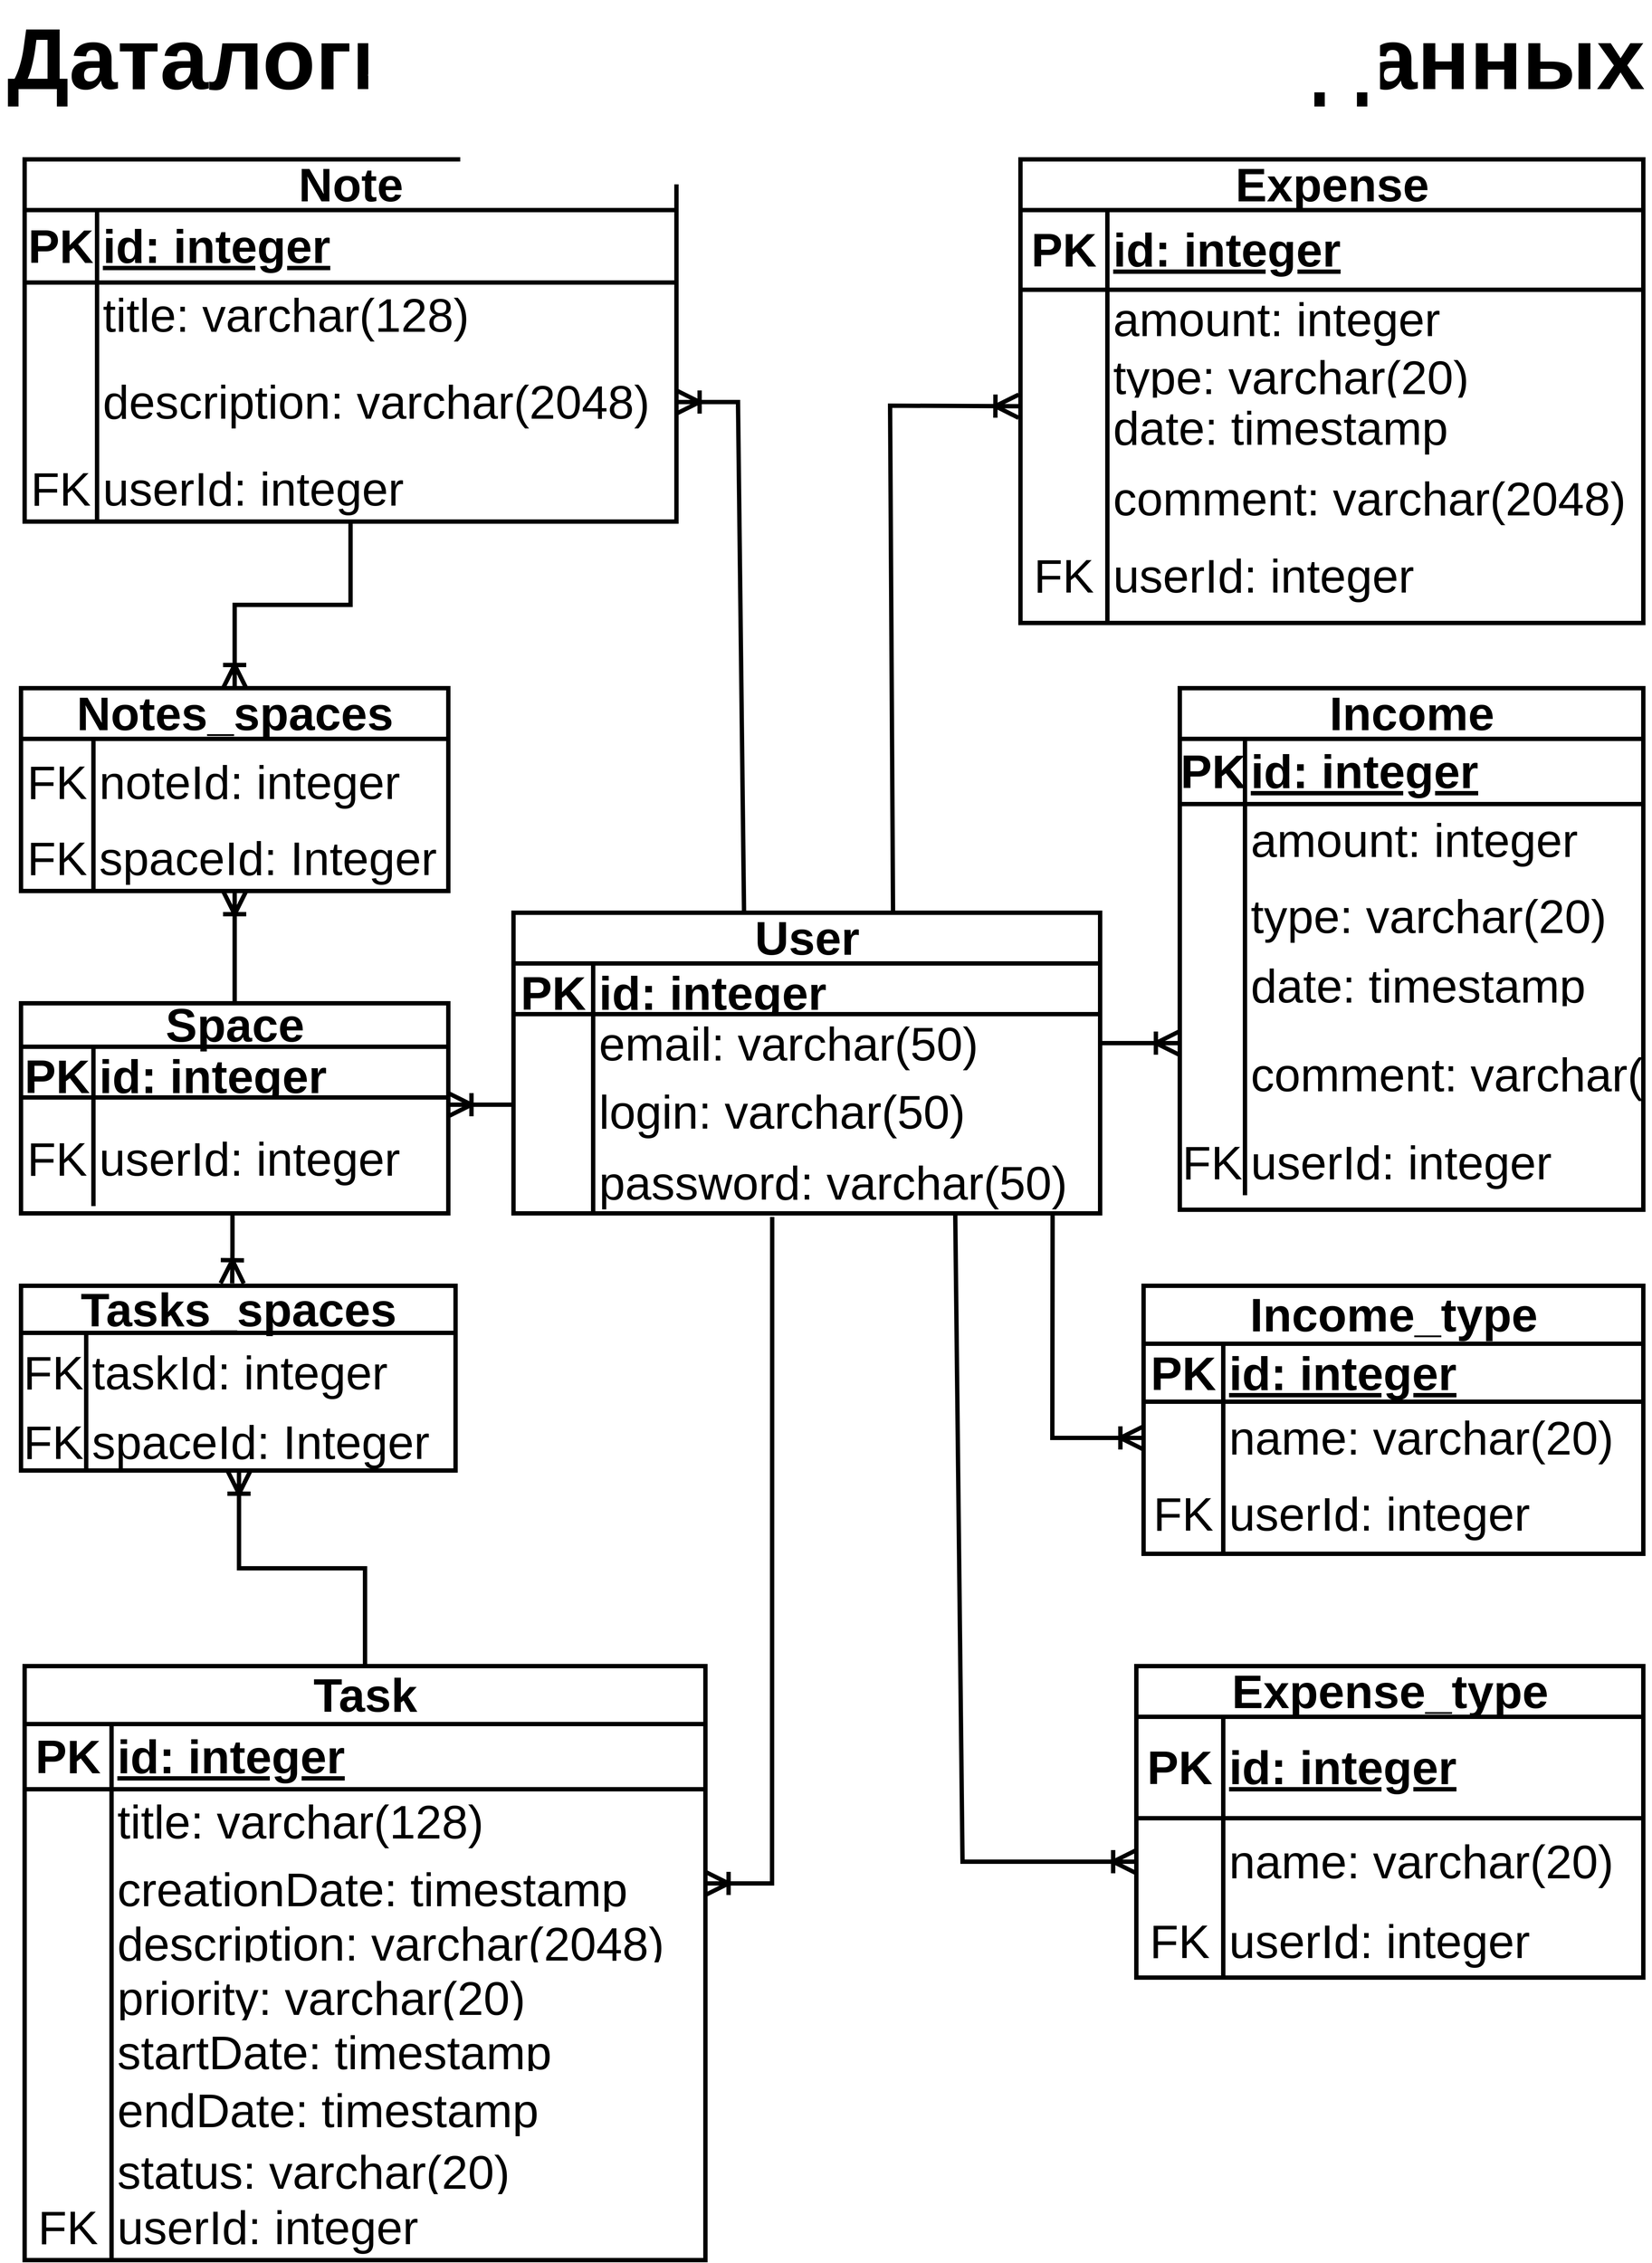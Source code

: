 <mxfile version="24.4.7" type="device">
  <diagram id="R2lEEEUBdFMjLlhIrx00" name="Page-1">
    <mxGraphModel dx="5986" dy="7520" grid="1" gridSize="10" guides="1" tooltips="1" connect="1" arrows="1" fold="1" page="1" pageScale="1" pageWidth="2339" pageHeight="3300" math="0" shadow="0" extFonts="Permanent Marker^https://fonts.googleapis.com/css?family=Permanent+Marker">
      <root>
        <mxCell id="0" />
        <mxCell id="1" parent="0" />
        <mxCell id="63JFA4yA_KtAWkLt_PXh-24" value="User" style="shape=table;startSize=70;container=1;collapsible=1;childLayout=tableLayout;fixedRows=1;rowLines=0;fontStyle=1;align=center;resizeLast=1;html=1;fontSize=65;strokeWidth=6;" parent="1" vertex="1">
          <mxGeometry x="-1600" y="-2000" width="810" height="415.0" as="geometry" />
        </mxCell>
        <mxCell id="63JFA4yA_KtAWkLt_PXh-25" value="" style="shape=tableRow;horizontal=0;startSize=0;swimlaneHead=0;swimlaneBody=0;fillColor=none;collapsible=0;dropTarget=0;points=[[0,0.5],[1,0.5]];portConstraint=eastwest;top=0;left=0;right=0;bottom=1;fontSize=65;strokeWidth=6;" parent="63JFA4yA_KtAWkLt_PXh-24" vertex="1">
          <mxGeometry y="70" width="810" height="70" as="geometry" />
        </mxCell>
        <mxCell id="63JFA4yA_KtAWkLt_PXh-26" value="PK" style="shape=partialRectangle;connectable=0;fillColor=none;top=0;left=0;bottom=0;right=0;fontStyle=1;overflow=hidden;whiteSpace=wrap;html=1;fontSize=65;strokeWidth=6;" parent="63JFA4yA_KtAWkLt_PXh-25" vertex="1">
          <mxGeometry width="110" height="70" as="geometry">
            <mxRectangle width="110" height="70" as="alternateBounds" />
          </mxGeometry>
        </mxCell>
        <mxCell id="63JFA4yA_KtAWkLt_PXh-27" value="id: integer" style="shape=partialRectangle;connectable=0;fillColor=none;top=0;left=0;bottom=0;right=0;align=left;spacingLeft=6;fontStyle=5;overflow=hidden;whiteSpace=wrap;html=1;fontSize=65;strokeWidth=6;" parent="63JFA4yA_KtAWkLt_PXh-25" vertex="1">
          <mxGeometry x="110" width="700" height="70" as="geometry">
            <mxRectangle width="700" height="70" as="alternateBounds" />
          </mxGeometry>
        </mxCell>
        <mxCell id="63JFA4yA_KtAWkLt_PXh-28" value="" style="shape=tableRow;horizontal=0;startSize=0;swimlaneHead=0;swimlaneBody=0;fillColor=none;collapsible=0;dropTarget=0;points=[[0,0.5],[1,0.5]];portConstraint=eastwest;top=0;left=0;right=0;bottom=0;fontSize=65;strokeWidth=6;" parent="63JFA4yA_KtAWkLt_PXh-24" vertex="1">
          <mxGeometry y="140" width="810" height="80" as="geometry" />
        </mxCell>
        <mxCell id="63JFA4yA_KtAWkLt_PXh-29" value="" style="shape=partialRectangle;connectable=0;fillColor=none;top=0;left=0;bottom=0;right=0;editable=1;overflow=hidden;whiteSpace=wrap;html=1;fontSize=65;strokeWidth=6;" parent="63JFA4yA_KtAWkLt_PXh-28" vertex="1">
          <mxGeometry width="110" height="80" as="geometry">
            <mxRectangle width="110" height="80" as="alternateBounds" />
          </mxGeometry>
        </mxCell>
        <mxCell id="63JFA4yA_KtAWkLt_PXh-30" value="email: varchar(50)" style="shape=partialRectangle;connectable=0;fillColor=none;top=0;left=0;bottom=0;right=0;align=left;spacingLeft=6;overflow=hidden;whiteSpace=wrap;html=1;fontSize=65;strokeWidth=6;" parent="63JFA4yA_KtAWkLt_PXh-28" vertex="1">
          <mxGeometry x="110" width="700" height="80" as="geometry">
            <mxRectangle width="700" height="80" as="alternateBounds" />
          </mxGeometry>
        </mxCell>
        <mxCell id="63JFA4yA_KtAWkLt_PXh-31" value="" style="shape=tableRow;horizontal=0;startSize=0;swimlaneHead=0;swimlaneBody=0;fillColor=none;collapsible=0;dropTarget=0;points=[[0,0.5],[1,0.5]];portConstraint=eastwest;top=0;left=0;right=0;bottom=0;fontSize=65;strokeWidth=6;" parent="63JFA4yA_KtAWkLt_PXh-24" vertex="1">
          <mxGeometry y="220" width="810" height="110" as="geometry" />
        </mxCell>
        <mxCell id="63JFA4yA_KtAWkLt_PXh-32" value="" style="shape=partialRectangle;connectable=0;fillColor=none;top=0;left=0;bottom=0;right=0;editable=1;overflow=hidden;whiteSpace=wrap;html=1;fontSize=65;strokeWidth=6;" parent="63JFA4yA_KtAWkLt_PXh-31" vertex="1">
          <mxGeometry width="110" height="110" as="geometry">
            <mxRectangle width="110" height="110" as="alternateBounds" />
          </mxGeometry>
        </mxCell>
        <mxCell id="63JFA4yA_KtAWkLt_PXh-33" value="login: varchar(50)" style="shape=partialRectangle;connectable=0;fillColor=none;top=0;left=0;bottom=0;right=0;align=left;spacingLeft=6;overflow=hidden;whiteSpace=wrap;html=1;fontSize=65;strokeWidth=6;" parent="63JFA4yA_KtAWkLt_PXh-31" vertex="1">
          <mxGeometry x="110" width="700" height="110" as="geometry">
            <mxRectangle width="700" height="110" as="alternateBounds" />
          </mxGeometry>
        </mxCell>
        <mxCell id="63JFA4yA_KtAWkLt_PXh-34" value="" style="shape=tableRow;horizontal=0;startSize=0;swimlaneHead=0;swimlaneBody=0;fillColor=none;collapsible=0;dropTarget=0;points=[[0,0.5],[1,0.5]];portConstraint=eastwest;top=0;left=0;right=0;bottom=0;fontSize=65;strokeWidth=6;" parent="63JFA4yA_KtAWkLt_PXh-24" vertex="1">
          <mxGeometry y="330" width="810" height="85" as="geometry" />
        </mxCell>
        <mxCell id="63JFA4yA_KtAWkLt_PXh-35" value="" style="shape=partialRectangle;connectable=0;fillColor=none;top=0;left=0;bottom=0;right=0;editable=1;overflow=hidden;whiteSpace=wrap;html=1;fontSize=65;strokeWidth=6;" parent="63JFA4yA_KtAWkLt_PXh-34" vertex="1">
          <mxGeometry width="110" height="85" as="geometry">
            <mxRectangle width="110" height="85" as="alternateBounds" />
          </mxGeometry>
        </mxCell>
        <mxCell id="63JFA4yA_KtAWkLt_PXh-36" value="password: varchar(50)" style="shape=partialRectangle;connectable=0;fillColor=none;top=0;left=0;bottom=0;right=0;align=left;spacingLeft=6;overflow=hidden;whiteSpace=wrap;html=1;fontSize=65;strokeWidth=6;" parent="63JFA4yA_KtAWkLt_PXh-34" vertex="1">
          <mxGeometry x="110" width="700" height="85" as="geometry">
            <mxRectangle width="700" height="85" as="alternateBounds" />
          </mxGeometry>
        </mxCell>
        <mxCell id="63JFA4yA_KtAWkLt_PXh-39" value="Space" style="shape=table;startSize=60;container=1;collapsible=1;childLayout=tableLayout;fixedRows=1;rowLines=0;fontStyle=1;align=center;resizeLast=1;html=1;fontSize=65;strokeWidth=6;" parent="1" vertex="1">
          <mxGeometry x="-2280" y="-1875" width="590" height="290" as="geometry" />
        </mxCell>
        <mxCell id="63JFA4yA_KtAWkLt_PXh-40" value="" style="shape=tableRow;horizontal=0;startSize=0;swimlaneHead=0;swimlaneBody=0;fillColor=none;collapsible=0;dropTarget=0;points=[[0,0.5],[1,0.5]];portConstraint=eastwest;top=0;left=0;right=0;bottom=1;fontSize=65;strokeWidth=6;" parent="63JFA4yA_KtAWkLt_PXh-39" vertex="1">
          <mxGeometry y="60" width="590" height="70" as="geometry" />
        </mxCell>
        <mxCell id="63JFA4yA_KtAWkLt_PXh-41" value="PK" style="shape=partialRectangle;connectable=0;fillColor=none;top=0;left=0;bottom=0;right=0;fontStyle=1;overflow=hidden;whiteSpace=wrap;html=1;fontSize=65;strokeWidth=6;" parent="63JFA4yA_KtAWkLt_PXh-40" vertex="1">
          <mxGeometry width="100" height="70" as="geometry">
            <mxRectangle width="100" height="70" as="alternateBounds" />
          </mxGeometry>
        </mxCell>
        <mxCell id="63JFA4yA_KtAWkLt_PXh-42" value="id: integer" style="shape=partialRectangle;connectable=0;fillColor=none;top=0;left=0;bottom=0;right=0;align=left;spacingLeft=6;fontStyle=5;overflow=hidden;whiteSpace=wrap;html=1;fontSize=65;strokeWidth=6;" parent="63JFA4yA_KtAWkLt_PXh-40" vertex="1">
          <mxGeometry x="100" width="490" height="70" as="geometry">
            <mxRectangle width="490" height="70" as="alternateBounds" />
          </mxGeometry>
        </mxCell>
        <mxCell id="63JFA4yA_KtAWkLt_PXh-43" value="" style="shape=tableRow;horizontal=0;startSize=0;swimlaneHead=0;swimlaneBody=0;fillColor=none;collapsible=0;dropTarget=0;points=[[0,0.5],[1,0.5]];portConstraint=eastwest;top=0;left=0;right=0;bottom=0;fontSize=65;strokeWidth=6;" parent="63JFA4yA_KtAWkLt_PXh-39" vertex="1">
          <mxGeometry y="130" width="590" height="20" as="geometry" />
        </mxCell>
        <mxCell id="63JFA4yA_KtAWkLt_PXh-44" value="" style="shape=partialRectangle;connectable=0;fillColor=none;top=0;left=0;bottom=0;right=0;editable=1;overflow=hidden;whiteSpace=wrap;html=1;fontSize=65;strokeWidth=6;" parent="63JFA4yA_KtAWkLt_PXh-43" vertex="1">
          <mxGeometry width="100" height="20" as="geometry">
            <mxRectangle width="100" height="20" as="alternateBounds" />
          </mxGeometry>
        </mxCell>
        <mxCell id="63JFA4yA_KtAWkLt_PXh-45" value="name: varchar(128)" style="shape=partialRectangle;connectable=0;fillColor=none;top=0;left=0;bottom=0;right=0;align=left;spacingLeft=6;overflow=hidden;whiteSpace=wrap;html=1;fontSize=65;strokeWidth=6;" parent="63JFA4yA_KtAWkLt_PXh-43" vertex="1">
          <mxGeometry x="100" width="490" height="20" as="geometry">
            <mxRectangle width="490" height="20" as="alternateBounds" />
          </mxGeometry>
        </mxCell>
        <mxCell id="63JFA4yA_KtAWkLt_PXh-53" value="" style="shape=tableRow;horizontal=0;startSize=0;swimlaneHead=0;swimlaneBody=0;fillColor=none;collapsible=0;dropTarget=0;points=[[0,0.5],[1,0.5]];portConstraint=eastwest;top=0;left=0;right=0;bottom=0;fontSize=65;strokeWidth=6;" parent="63JFA4yA_KtAWkLt_PXh-39" vertex="1">
          <mxGeometry y="150" width="590" height="130" as="geometry" />
        </mxCell>
        <mxCell id="63JFA4yA_KtAWkLt_PXh-54" value="FK" style="shape=partialRectangle;connectable=0;fillColor=none;top=0;left=0;bottom=0;right=0;fontStyle=0;overflow=hidden;whiteSpace=wrap;html=1;fontSize=65;strokeWidth=6;" parent="63JFA4yA_KtAWkLt_PXh-53" vertex="1">
          <mxGeometry width="100" height="130" as="geometry">
            <mxRectangle width="100" height="130" as="alternateBounds" />
          </mxGeometry>
        </mxCell>
        <mxCell id="63JFA4yA_KtAWkLt_PXh-55" value="userId: integer" style="shape=partialRectangle;connectable=0;fillColor=none;top=0;left=0;bottom=0;right=0;align=left;spacingLeft=6;fontStyle=0;overflow=hidden;whiteSpace=wrap;html=1;fontSize=65;strokeWidth=6;" parent="63JFA4yA_KtAWkLt_PXh-53" vertex="1">
          <mxGeometry x="100" width="490" height="130" as="geometry">
            <mxRectangle width="490" height="130" as="alternateBounds" />
          </mxGeometry>
        </mxCell>
        <mxCell id="63JFA4yA_KtAWkLt_PXh-56" value="Notes_spaces" style="shape=table;startSize=70;container=1;collapsible=1;childLayout=tableLayout;fixedRows=1;rowLines=0;fontStyle=1;align=center;resizeLast=1;html=1;fontSize=65;strokeWidth=6;" parent="1" vertex="1">
          <mxGeometry x="-2280" y="-2310" width="590" height="280" as="geometry" />
        </mxCell>
        <mxCell id="63JFA4yA_KtAWkLt_PXh-109" value="" style="shape=tableRow;horizontal=0;startSize=0;swimlaneHead=0;swimlaneBody=0;fillColor=none;collapsible=0;dropTarget=0;points=[[0,0.5],[1,0.5]];portConstraint=eastwest;top=0;left=0;right=0;bottom=0;fontSize=65;strokeWidth=6;" parent="63JFA4yA_KtAWkLt_PXh-56" vertex="1">
          <mxGeometry y="70" width="590" height="120" as="geometry" />
        </mxCell>
        <mxCell id="63JFA4yA_KtAWkLt_PXh-110" value="FK" style="shape=partialRectangle;connectable=0;fillColor=none;top=0;left=0;bottom=0;right=0;fontStyle=0;overflow=hidden;whiteSpace=wrap;html=1;fontSize=65;strokeWidth=6;" parent="63JFA4yA_KtAWkLt_PXh-109" vertex="1">
          <mxGeometry width="100" height="120" as="geometry">
            <mxRectangle width="100" height="120" as="alternateBounds" />
          </mxGeometry>
        </mxCell>
        <mxCell id="63JFA4yA_KtAWkLt_PXh-111" value="noteId: integer" style="shape=partialRectangle;connectable=0;fillColor=none;top=0;left=0;bottom=0;right=0;align=left;spacingLeft=6;fontStyle=0;overflow=hidden;whiteSpace=wrap;html=1;fontSize=65;strokeWidth=6;" parent="63JFA4yA_KtAWkLt_PXh-109" vertex="1">
          <mxGeometry x="100" width="490" height="120" as="geometry">
            <mxRectangle width="490" height="120" as="alternateBounds" />
          </mxGeometry>
        </mxCell>
        <mxCell id="63JFA4yA_KtAWkLt_PXh-113" value="" style="shape=tableRow;horizontal=0;startSize=0;swimlaneHead=0;swimlaneBody=0;fillColor=none;collapsible=0;dropTarget=0;points=[[0,0.5],[1,0.5]];portConstraint=eastwest;top=0;left=0;right=0;bottom=0;fontSize=65;strokeWidth=6;" parent="63JFA4yA_KtAWkLt_PXh-56" vertex="1">
          <mxGeometry y="190" width="590" height="90" as="geometry" />
        </mxCell>
        <mxCell id="63JFA4yA_KtAWkLt_PXh-114" value="FK" style="shape=partialRectangle;connectable=0;fillColor=none;top=0;left=0;bottom=0;right=0;fontStyle=0;overflow=hidden;whiteSpace=wrap;html=1;fontSize=65;strokeWidth=6;" parent="63JFA4yA_KtAWkLt_PXh-113" vertex="1">
          <mxGeometry width="100" height="90" as="geometry">
            <mxRectangle width="100" height="90" as="alternateBounds" />
          </mxGeometry>
        </mxCell>
        <mxCell id="63JFA4yA_KtAWkLt_PXh-115" value="spaceId: Integer" style="shape=partialRectangle;connectable=0;fillColor=none;top=0;left=0;bottom=0;right=0;align=left;spacingLeft=6;fontStyle=0;overflow=hidden;whiteSpace=wrap;html=1;fontSize=65;strokeWidth=6;" parent="63JFA4yA_KtAWkLt_PXh-113" vertex="1">
          <mxGeometry x="100" width="490" height="90" as="geometry">
            <mxRectangle width="490" height="90" as="alternateBounds" />
          </mxGeometry>
        </mxCell>
        <mxCell id="63JFA4yA_KtAWkLt_PXh-116" value="Note" style="shape=table;startSize=70;container=1;collapsible=1;childLayout=tableLayout;fixedRows=1;rowLines=0;fontStyle=1;align=center;resizeLast=1;html=1;fontSize=65;strokeWidth=6;" parent="1" vertex="1">
          <mxGeometry x="-2275" y="-3040" width="900" height="500" as="geometry" />
        </mxCell>
        <mxCell id="63JFA4yA_KtAWkLt_PXh-117" value="" style="shape=tableRow;horizontal=0;startSize=0;swimlaneHead=0;swimlaneBody=0;fillColor=none;collapsible=0;dropTarget=0;points=[[0,0.5],[1,0.5]];portConstraint=eastwest;top=0;left=0;right=0;bottom=1;fontSize=65;strokeWidth=6;" parent="63JFA4yA_KtAWkLt_PXh-116" vertex="1">
          <mxGeometry y="70" width="900" height="100" as="geometry" />
        </mxCell>
        <mxCell id="63JFA4yA_KtAWkLt_PXh-118" value="PK" style="shape=partialRectangle;connectable=0;fillColor=none;top=0;left=0;bottom=0;right=0;fontStyle=1;overflow=hidden;whiteSpace=wrap;html=1;fontSize=65;strokeWidth=6;" parent="63JFA4yA_KtAWkLt_PXh-117" vertex="1">
          <mxGeometry width="100" height="100" as="geometry">
            <mxRectangle width="100" height="100" as="alternateBounds" />
          </mxGeometry>
        </mxCell>
        <mxCell id="63JFA4yA_KtAWkLt_PXh-119" value="id: integer" style="shape=partialRectangle;connectable=0;fillColor=none;top=0;left=0;bottom=0;right=0;align=left;spacingLeft=6;fontStyle=5;overflow=hidden;whiteSpace=wrap;html=1;fontSize=65;strokeWidth=6;" parent="63JFA4yA_KtAWkLt_PXh-117" vertex="1">
          <mxGeometry x="100" width="800" height="100" as="geometry">
            <mxRectangle width="800" height="100" as="alternateBounds" />
          </mxGeometry>
        </mxCell>
        <mxCell id="63JFA4yA_KtAWkLt_PXh-120" value="" style="shape=tableRow;horizontal=0;startSize=0;swimlaneHead=0;swimlaneBody=0;fillColor=none;collapsible=0;dropTarget=0;points=[[0,0.5],[1,0.5]];portConstraint=eastwest;top=0;left=0;right=0;bottom=0;fontSize=65;strokeWidth=6;" parent="63JFA4yA_KtAWkLt_PXh-116" vertex="1">
          <mxGeometry y="170" width="900" height="90" as="geometry" />
        </mxCell>
        <mxCell id="63JFA4yA_KtAWkLt_PXh-121" value="" style="shape=partialRectangle;connectable=0;fillColor=none;top=0;left=0;bottom=0;right=0;editable=1;overflow=hidden;whiteSpace=wrap;html=1;fontSize=65;strokeWidth=6;" parent="63JFA4yA_KtAWkLt_PXh-120" vertex="1">
          <mxGeometry width="100" height="90" as="geometry">
            <mxRectangle width="100" height="90" as="alternateBounds" />
          </mxGeometry>
        </mxCell>
        <mxCell id="63JFA4yA_KtAWkLt_PXh-122" value="title: varchar(128)" style="shape=partialRectangle;connectable=0;fillColor=none;top=0;left=0;bottom=0;right=0;align=left;spacingLeft=6;overflow=hidden;whiteSpace=wrap;html=1;fontSize=65;strokeWidth=6;" parent="63JFA4yA_KtAWkLt_PXh-120" vertex="1">
          <mxGeometry x="100" width="800" height="90" as="geometry">
            <mxRectangle width="800" height="90" as="alternateBounds" />
          </mxGeometry>
        </mxCell>
        <mxCell id="63JFA4yA_KtAWkLt_PXh-123" value="" style="shape=tableRow;horizontal=0;startSize=0;swimlaneHead=0;swimlaneBody=0;fillColor=none;collapsible=0;dropTarget=0;points=[[0,0.5],[1,0.5]];portConstraint=eastwest;top=0;left=0;right=0;bottom=0;fontSize=65;strokeWidth=6;" parent="63JFA4yA_KtAWkLt_PXh-116" vertex="1">
          <mxGeometry y="260" width="900" height="150" as="geometry" />
        </mxCell>
        <mxCell id="63JFA4yA_KtAWkLt_PXh-124" value="" style="shape=partialRectangle;connectable=0;fillColor=none;top=0;left=0;bottom=0;right=0;editable=1;overflow=hidden;whiteSpace=wrap;html=1;fontSize=65;strokeWidth=6;" parent="63JFA4yA_KtAWkLt_PXh-123" vertex="1">
          <mxGeometry width="100" height="150" as="geometry">
            <mxRectangle width="100" height="150" as="alternateBounds" />
          </mxGeometry>
        </mxCell>
        <mxCell id="63JFA4yA_KtAWkLt_PXh-125" value="description: varchar(2048)" style="shape=partialRectangle;connectable=0;fillColor=none;top=0;left=0;bottom=0;right=0;align=left;spacingLeft=6;overflow=hidden;whiteSpace=wrap;html=1;fontSize=65;strokeWidth=6;" parent="63JFA4yA_KtAWkLt_PXh-123" vertex="1">
          <mxGeometry x="100" width="800" height="150" as="geometry">
            <mxRectangle width="800" height="150" as="alternateBounds" />
          </mxGeometry>
        </mxCell>
        <mxCell id="63JFA4yA_KtAWkLt_PXh-130" value="" style="shape=tableRow;horizontal=0;startSize=0;swimlaneHead=0;swimlaneBody=0;fillColor=none;collapsible=0;dropTarget=0;points=[[0,0.5],[1,0.5]];portConstraint=eastwest;top=0;left=0;right=0;bottom=0;fontSize=65;strokeWidth=6;" parent="63JFA4yA_KtAWkLt_PXh-116" vertex="1">
          <mxGeometry y="410" width="900" height="90" as="geometry" />
        </mxCell>
        <mxCell id="63JFA4yA_KtAWkLt_PXh-131" value="FK" style="shape=partialRectangle;connectable=0;fillColor=none;top=0;left=0;bottom=0;right=0;fontStyle=0;overflow=hidden;whiteSpace=wrap;html=1;fontSize=65;strokeWidth=6;" parent="63JFA4yA_KtAWkLt_PXh-130" vertex="1">
          <mxGeometry width="100" height="90" as="geometry">
            <mxRectangle width="100" height="90" as="alternateBounds" />
          </mxGeometry>
        </mxCell>
        <mxCell id="63JFA4yA_KtAWkLt_PXh-132" value="userId: integer" style="shape=partialRectangle;connectable=0;fillColor=none;top=0;left=0;bottom=0;right=0;align=left;spacingLeft=6;fontStyle=0;overflow=hidden;whiteSpace=wrap;html=1;fontSize=65;strokeWidth=6;" parent="63JFA4yA_KtAWkLt_PXh-130" vertex="1">
          <mxGeometry x="100" width="800" height="90" as="geometry">
            <mxRectangle width="800" height="90" as="alternateBounds" />
          </mxGeometry>
        </mxCell>
        <mxCell id="63JFA4yA_KtAWkLt_PXh-133" value="Tasks_spaces" style="shape=table;startSize=65;container=1;collapsible=1;childLayout=tableLayout;fixedRows=1;rowLines=0;fontStyle=1;align=center;resizeLast=1;html=1;fontSize=65;strokeWidth=6;" parent="1" vertex="1">
          <mxGeometry x="-2280" y="-1485" width="600" height="255" as="geometry" />
        </mxCell>
        <mxCell id="63JFA4yA_KtAWkLt_PXh-134" value="" style="shape=tableRow;horizontal=0;startSize=0;swimlaneHead=0;swimlaneBody=0;fillColor=none;collapsible=0;dropTarget=0;points=[[0,0.5],[1,0.5]];portConstraint=eastwest;top=0;left=0;right=0;bottom=0;fontSize=65;strokeWidth=6;" parent="63JFA4yA_KtAWkLt_PXh-133" vertex="1">
          <mxGeometry y="65" width="600" height="110" as="geometry" />
        </mxCell>
        <mxCell id="63JFA4yA_KtAWkLt_PXh-135" value="FK" style="shape=partialRectangle;connectable=0;fillColor=none;top=0;left=0;bottom=0;right=0;fontStyle=0;overflow=hidden;whiteSpace=wrap;html=1;fontSize=65;strokeWidth=6;" parent="63JFA4yA_KtAWkLt_PXh-134" vertex="1">
          <mxGeometry width="90" height="110" as="geometry">
            <mxRectangle width="90" height="110" as="alternateBounds" />
          </mxGeometry>
        </mxCell>
        <mxCell id="63JFA4yA_KtAWkLt_PXh-136" value="taskId: integer" style="shape=partialRectangle;connectable=0;fillColor=none;top=0;left=0;bottom=0;right=0;align=left;spacingLeft=6;fontStyle=0;overflow=hidden;whiteSpace=wrap;html=1;fontSize=65;strokeWidth=6;" parent="63JFA4yA_KtAWkLt_PXh-134" vertex="1">
          <mxGeometry x="90" width="510" height="110" as="geometry">
            <mxRectangle width="510" height="110" as="alternateBounds" />
          </mxGeometry>
        </mxCell>
        <mxCell id="63JFA4yA_KtAWkLt_PXh-137" value="" style="shape=tableRow;horizontal=0;startSize=0;swimlaneHead=0;swimlaneBody=0;fillColor=none;collapsible=0;dropTarget=0;points=[[0,0.5],[1,0.5]];portConstraint=eastwest;top=0;left=0;right=0;bottom=0;fontSize=65;strokeWidth=6;" parent="63JFA4yA_KtAWkLt_PXh-133" vertex="1">
          <mxGeometry y="175" width="600" height="80" as="geometry" />
        </mxCell>
        <mxCell id="63JFA4yA_KtAWkLt_PXh-138" value="FK" style="shape=partialRectangle;connectable=0;fillColor=none;top=0;left=0;bottom=0;right=0;fontStyle=0;overflow=hidden;whiteSpace=wrap;html=1;fontSize=65;strokeWidth=6;" parent="63JFA4yA_KtAWkLt_PXh-137" vertex="1">
          <mxGeometry width="90" height="80" as="geometry">
            <mxRectangle width="90" height="80" as="alternateBounds" />
          </mxGeometry>
        </mxCell>
        <mxCell id="63JFA4yA_KtAWkLt_PXh-139" value="spaceId: Integer" style="shape=partialRectangle;connectable=0;fillColor=none;top=0;left=0;bottom=0;right=0;align=left;spacingLeft=6;fontStyle=0;overflow=hidden;whiteSpace=wrap;html=1;fontSize=65;strokeWidth=6;" parent="63JFA4yA_KtAWkLt_PXh-137" vertex="1">
          <mxGeometry x="90" width="510" height="80" as="geometry">
            <mxRectangle width="510" height="80" as="alternateBounds" />
          </mxGeometry>
        </mxCell>
        <mxCell id="63JFA4yA_KtAWkLt_PXh-140" value="Task" style="shape=table;startSize=80;container=1;collapsible=1;childLayout=tableLayout;fixedRows=1;rowLines=0;fontStyle=1;align=center;resizeLast=1;html=1;fontSize=65;strokeWidth=6;" parent="1" vertex="1">
          <mxGeometry x="-2275" y="-960" width="940" height="820" as="geometry" />
        </mxCell>
        <mxCell id="63JFA4yA_KtAWkLt_PXh-141" value="" style="shape=tableRow;horizontal=0;startSize=0;swimlaneHead=0;swimlaneBody=0;fillColor=none;collapsible=0;dropTarget=0;points=[[0,0.5],[1,0.5]];portConstraint=eastwest;top=0;left=0;right=0;bottom=1;fontSize=65;strokeWidth=6;" parent="63JFA4yA_KtAWkLt_PXh-140" vertex="1">
          <mxGeometry y="80" width="940" height="90" as="geometry" />
        </mxCell>
        <mxCell id="63JFA4yA_KtAWkLt_PXh-142" value="PK" style="shape=partialRectangle;connectable=0;fillColor=none;top=0;left=0;bottom=0;right=0;fontStyle=1;overflow=hidden;whiteSpace=wrap;html=1;fontSize=65;strokeWidth=6;" parent="63JFA4yA_KtAWkLt_PXh-141" vertex="1">
          <mxGeometry width="120" height="90" as="geometry">
            <mxRectangle width="120" height="90" as="alternateBounds" />
          </mxGeometry>
        </mxCell>
        <mxCell id="63JFA4yA_KtAWkLt_PXh-143" value="id: integer" style="shape=partialRectangle;connectable=0;fillColor=none;top=0;left=0;bottom=0;right=0;align=left;spacingLeft=6;fontStyle=5;overflow=hidden;whiteSpace=wrap;html=1;fontSize=65;strokeWidth=6;" parent="63JFA4yA_KtAWkLt_PXh-141" vertex="1">
          <mxGeometry x="120" width="820" height="90" as="geometry">
            <mxRectangle width="820" height="90" as="alternateBounds" />
          </mxGeometry>
        </mxCell>
        <mxCell id="63JFA4yA_KtAWkLt_PXh-144" value="" style="shape=tableRow;horizontal=0;startSize=0;swimlaneHead=0;swimlaneBody=0;fillColor=none;collapsible=0;dropTarget=0;points=[[0,0.5],[1,0.5]];portConstraint=eastwest;top=0;left=0;right=0;bottom=0;fontSize=65;strokeWidth=6;" parent="63JFA4yA_KtAWkLt_PXh-140" vertex="1">
          <mxGeometry y="170" width="940" height="90" as="geometry" />
        </mxCell>
        <mxCell id="63JFA4yA_KtAWkLt_PXh-145" value="" style="shape=partialRectangle;connectable=0;fillColor=none;top=0;left=0;bottom=0;right=0;editable=1;overflow=hidden;whiteSpace=wrap;html=1;fontSize=65;strokeWidth=6;" parent="63JFA4yA_KtAWkLt_PXh-144" vertex="1">
          <mxGeometry width="120" height="90" as="geometry">
            <mxRectangle width="120" height="90" as="alternateBounds" />
          </mxGeometry>
        </mxCell>
        <mxCell id="63JFA4yA_KtAWkLt_PXh-146" value="title: varchar(128)" style="shape=partialRectangle;connectable=0;fillColor=none;top=0;left=0;bottom=0;right=0;align=left;spacingLeft=6;overflow=hidden;whiteSpace=wrap;html=1;fontSize=65;strokeWidth=6;" parent="63JFA4yA_KtAWkLt_PXh-144" vertex="1">
          <mxGeometry x="120" width="820" height="90" as="geometry">
            <mxRectangle width="820" height="90" as="alternateBounds" />
          </mxGeometry>
        </mxCell>
        <mxCell id="63JFA4yA_KtAWkLt_PXh-167" value="" style="shape=tableRow;horizontal=0;startSize=0;swimlaneHead=0;swimlaneBody=0;fillColor=none;collapsible=0;dropTarget=0;points=[[0,0.5],[1,0.5]];portConstraint=eastwest;top=0;left=0;right=0;bottom=0;fontSize=65;strokeWidth=6;" parent="63JFA4yA_KtAWkLt_PXh-140" vertex="1">
          <mxGeometry y="260" width="940" height="80" as="geometry" />
        </mxCell>
        <mxCell id="63JFA4yA_KtAWkLt_PXh-168" value="" style="shape=partialRectangle;connectable=0;fillColor=none;top=0;left=0;bottom=0;right=0;editable=1;overflow=hidden;fontSize=65;strokeWidth=6;" parent="63JFA4yA_KtAWkLt_PXh-167" vertex="1">
          <mxGeometry width="120" height="80" as="geometry">
            <mxRectangle width="120" height="80" as="alternateBounds" />
          </mxGeometry>
        </mxCell>
        <mxCell id="63JFA4yA_KtAWkLt_PXh-169" value="creationDate: timestamp" style="shape=partialRectangle;connectable=0;fillColor=none;top=0;left=0;bottom=0;right=0;align=left;spacingLeft=6;overflow=hidden;fontSize=65;strokeWidth=6;" parent="63JFA4yA_KtAWkLt_PXh-167" vertex="1">
          <mxGeometry x="120" width="820" height="80" as="geometry">
            <mxRectangle width="820" height="80" as="alternateBounds" />
          </mxGeometry>
        </mxCell>
        <mxCell id="63JFA4yA_KtAWkLt_PXh-159" value="" style="shape=tableRow;horizontal=0;startSize=0;swimlaneHead=0;swimlaneBody=0;fillColor=none;collapsible=0;dropTarget=0;points=[[0,0.5],[1,0.5]];portConstraint=eastwest;top=0;left=0;right=0;bottom=0;fontSize=65;strokeWidth=6;" parent="63JFA4yA_KtAWkLt_PXh-140" vertex="1">
          <mxGeometry y="340" width="940" height="70" as="geometry" />
        </mxCell>
        <mxCell id="63JFA4yA_KtAWkLt_PXh-160" value="" style="shape=partialRectangle;connectable=0;fillColor=none;top=0;left=0;bottom=0;right=0;editable=1;overflow=hidden;fontSize=65;strokeWidth=6;" parent="63JFA4yA_KtAWkLt_PXh-159" vertex="1">
          <mxGeometry width="120" height="70" as="geometry">
            <mxRectangle width="120" height="70" as="alternateBounds" />
          </mxGeometry>
        </mxCell>
        <mxCell id="63JFA4yA_KtAWkLt_PXh-161" value="description: varchar(2048)" style="shape=partialRectangle;connectable=0;fillColor=none;top=0;left=0;bottom=0;right=0;align=left;spacingLeft=6;overflow=hidden;fontSize=65;strokeWidth=6;" parent="63JFA4yA_KtAWkLt_PXh-159" vertex="1">
          <mxGeometry x="120" width="820" height="70" as="geometry">
            <mxRectangle width="820" height="70" as="alternateBounds" />
          </mxGeometry>
        </mxCell>
        <mxCell id="63JFA4yA_KtAWkLt_PXh-163" value="" style="shape=tableRow;horizontal=0;startSize=0;swimlaneHead=0;swimlaneBody=0;fillColor=none;collapsible=0;dropTarget=0;points=[[0,0.5],[1,0.5]];portConstraint=eastwest;top=0;left=0;right=0;bottom=0;fontSize=65;strokeWidth=6;" parent="63JFA4yA_KtAWkLt_PXh-140" vertex="1">
          <mxGeometry y="410" width="940" height="80" as="geometry" />
        </mxCell>
        <mxCell id="63JFA4yA_KtAWkLt_PXh-164" value="" style="shape=partialRectangle;connectable=0;fillColor=none;top=0;left=0;bottom=0;right=0;editable=1;overflow=hidden;fontSize=65;strokeWidth=6;" parent="63JFA4yA_KtAWkLt_PXh-163" vertex="1">
          <mxGeometry width="120" height="80" as="geometry">
            <mxRectangle width="120" height="80" as="alternateBounds" />
          </mxGeometry>
        </mxCell>
        <mxCell id="63JFA4yA_KtAWkLt_PXh-165" value="priority: varchar(20)" style="shape=partialRectangle;connectable=0;fillColor=none;top=0;left=0;bottom=0;right=0;align=left;spacingLeft=6;overflow=hidden;fontSize=65;strokeWidth=6;" parent="63JFA4yA_KtAWkLt_PXh-163" vertex="1">
          <mxGeometry x="120" width="820" height="80" as="geometry">
            <mxRectangle width="820" height="80" as="alternateBounds" />
          </mxGeometry>
        </mxCell>
        <mxCell id="63JFA4yA_KtAWkLt_PXh-171" value="" style="shape=tableRow;horizontal=0;startSize=0;swimlaneHead=0;swimlaneBody=0;fillColor=none;collapsible=0;dropTarget=0;points=[[0,0.5],[1,0.5]];portConstraint=eastwest;top=0;left=0;right=0;bottom=0;fontSize=65;strokeWidth=6;" parent="63JFA4yA_KtAWkLt_PXh-140" vertex="1">
          <mxGeometry y="490" width="940" height="70" as="geometry" />
        </mxCell>
        <mxCell id="63JFA4yA_KtAWkLt_PXh-172" value="" style="shape=partialRectangle;connectable=0;fillColor=none;top=0;left=0;bottom=0;right=0;editable=1;overflow=hidden;fontSize=65;strokeWidth=6;" parent="63JFA4yA_KtAWkLt_PXh-171" vertex="1">
          <mxGeometry width="120" height="70" as="geometry">
            <mxRectangle width="120" height="70" as="alternateBounds" />
          </mxGeometry>
        </mxCell>
        <mxCell id="63JFA4yA_KtAWkLt_PXh-173" value="startDate: timestamp" style="shape=partialRectangle;connectable=0;fillColor=none;top=0;left=0;bottom=0;right=0;align=left;spacingLeft=6;overflow=hidden;fontSize=65;strokeWidth=6;" parent="63JFA4yA_KtAWkLt_PXh-171" vertex="1">
          <mxGeometry x="120" width="820" height="70" as="geometry">
            <mxRectangle width="820" height="70" as="alternateBounds" />
          </mxGeometry>
        </mxCell>
        <mxCell id="63JFA4yA_KtAWkLt_PXh-155" value="" style="shape=tableRow;horizontal=0;startSize=0;swimlaneHead=0;swimlaneBody=0;fillColor=none;collapsible=0;dropTarget=0;points=[[0,0.5],[1,0.5]];portConstraint=eastwest;top=0;left=0;right=0;bottom=0;fontSize=65;strokeWidth=6;" parent="63JFA4yA_KtAWkLt_PXh-140" vertex="1">
          <mxGeometry y="560" width="940" height="90" as="geometry" />
        </mxCell>
        <mxCell id="63JFA4yA_KtAWkLt_PXh-156" value="" style="shape=partialRectangle;connectable=0;fillColor=none;top=0;left=0;bottom=0;right=0;editable=1;overflow=hidden;fontSize=65;strokeWidth=6;" parent="63JFA4yA_KtAWkLt_PXh-155" vertex="1">
          <mxGeometry width="120" height="90" as="geometry">
            <mxRectangle width="120" height="90" as="alternateBounds" />
          </mxGeometry>
        </mxCell>
        <mxCell id="63JFA4yA_KtAWkLt_PXh-157" value="endDate: timestamp" style="shape=partialRectangle;connectable=0;fillColor=none;top=0;left=0;bottom=0;right=0;align=left;spacingLeft=6;overflow=hidden;fontSize=65;strokeWidth=6;" parent="63JFA4yA_KtAWkLt_PXh-155" vertex="1">
          <mxGeometry x="120" width="820" height="90" as="geometry">
            <mxRectangle width="820" height="90" as="alternateBounds" />
          </mxGeometry>
        </mxCell>
        <mxCell id="63JFA4yA_KtAWkLt_PXh-174" value="" style="shape=tableRow;horizontal=0;startSize=0;swimlaneHead=0;swimlaneBody=0;fillColor=none;collapsible=0;dropTarget=0;points=[[0,0.5],[1,0.5]];portConstraint=eastwest;top=0;left=0;right=0;bottom=0;fontSize=65;strokeWidth=6;" parent="63JFA4yA_KtAWkLt_PXh-140" vertex="1">
          <mxGeometry y="650" width="940" height="80" as="geometry" />
        </mxCell>
        <mxCell id="63JFA4yA_KtAWkLt_PXh-175" value="" style="shape=partialRectangle;connectable=0;fillColor=none;top=0;left=0;bottom=0;right=0;editable=1;overflow=hidden;fontSize=65;strokeWidth=6;" parent="63JFA4yA_KtAWkLt_PXh-174" vertex="1">
          <mxGeometry width="120" height="80" as="geometry">
            <mxRectangle width="120" height="80" as="alternateBounds" />
          </mxGeometry>
        </mxCell>
        <mxCell id="63JFA4yA_KtAWkLt_PXh-176" value="status: varchar(20)" style="shape=partialRectangle;connectable=0;fillColor=none;top=0;left=0;bottom=0;right=0;align=left;spacingLeft=6;overflow=hidden;fontSize=65;strokeWidth=6;" parent="63JFA4yA_KtAWkLt_PXh-174" vertex="1">
          <mxGeometry x="120" width="820" height="80" as="geometry">
            <mxRectangle width="820" height="80" as="alternateBounds" />
          </mxGeometry>
        </mxCell>
        <mxCell id="63JFA4yA_KtAWkLt_PXh-150" value="" style="shape=tableRow;horizontal=0;startSize=0;swimlaneHead=0;swimlaneBody=0;fillColor=none;collapsible=0;dropTarget=0;points=[[0,0.5],[1,0.5]];portConstraint=eastwest;top=0;left=0;right=0;bottom=0;fontSize=65;strokeWidth=6;" parent="63JFA4yA_KtAWkLt_PXh-140" vertex="1">
          <mxGeometry y="730" width="940" height="90" as="geometry" />
        </mxCell>
        <mxCell id="63JFA4yA_KtAWkLt_PXh-151" value="FK" style="shape=partialRectangle;connectable=0;fillColor=none;top=0;left=0;bottom=0;right=0;fontStyle=0;overflow=hidden;whiteSpace=wrap;html=1;fontSize=65;strokeWidth=6;" parent="63JFA4yA_KtAWkLt_PXh-150" vertex="1">
          <mxGeometry width="120" height="90" as="geometry">
            <mxRectangle width="120" height="90" as="alternateBounds" />
          </mxGeometry>
        </mxCell>
        <mxCell id="63JFA4yA_KtAWkLt_PXh-152" value="userId: integer" style="shape=partialRectangle;connectable=0;fillColor=none;top=0;left=0;bottom=0;right=0;align=left;spacingLeft=6;fontStyle=0;overflow=hidden;whiteSpace=wrap;html=1;fontSize=65;strokeWidth=6;" parent="63JFA4yA_KtAWkLt_PXh-150" vertex="1">
          <mxGeometry x="120" width="820" height="90" as="geometry">
            <mxRectangle width="820" height="90" as="alternateBounds" />
          </mxGeometry>
        </mxCell>
        <mxCell id="63JFA4yA_KtAWkLt_PXh-180" value="Expense" style="shape=table;startSize=70;container=1;collapsible=1;childLayout=tableLayout;fixedRows=1;rowLines=0;fontStyle=1;align=center;resizeLast=1;html=1;fontSize=65;strokeWidth=6;" parent="1" vertex="1">
          <mxGeometry x="-900" y="-3040" width="860" height="640" as="geometry" />
        </mxCell>
        <mxCell id="63JFA4yA_KtAWkLt_PXh-181" value="" style="shape=tableRow;horizontal=0;startSize=0;swimlaneHead=0;swimlaneBody=0;fillColor=none;collapsible=0;dropTarget=0;points=[[0,0.5],[1,0.5]];portConstraint=eastwest;top=0;left=0;right=0;bottom=1;fontSize=65;strokeWidth=6;" parent="63JFA4yA_KtAWkLt_PXh-180" vertex="1">
          <mxGeometry y="70" width="860" height="110" as="geometry" />
        </mxCell>
        <mxCell id="63JFA4yA_KtAWkLt_PXh-182" value="PK" style="shape=partialRectangle;connectable=0;fillColor=none;top=0;left=0;bottom=0;right=0;fontStyle=1;overflow=hidden;whiteSpace=wrap;html=1;fontSize=65;strokeWidth=6;" parent="63JFA4yA_KtAWkLt_PXh-181" vertex="1">
          <mxGeometry width="120" height="110" as="geometry">
            <mxRectangle width="120" height="110" as="alternateBounds" />
          </mxGeometry>
        </mxCell>
        <mxCell id="63JFA4yA_KtAWkLt_PXh-183" value="id: integer" style="shape=partialRectangle;connectable=0;fillColor=none;top=0;left=0;bottom=0;right=0;align=left;spacingLeft=6;fontStyle=5;overflow=hidden;whiteSpace=wrap;html=1;fontSize=65;strokeWidth=6;" parent="63JFA4yA_KtAWkLt_PXh-181" vertex="1">
          <mxGeometry x="120" width="740" height="110" as="geometry">
            <mxRectangle width="740" height="110" as="alternateBounds" />
          </mxGeometry>
        </mxCell>
        <mxCell id="63JFA4yA_KtAWkLt_PXh-184" value="" style="shape=tableRow;horizontal=0;startSize=0;swimlaneHead=0;swimlaneBody=0;fillColor=none;collapsible=0;dropTarget=0;points=[[0,0.5],[1,0.5]];portConstraint=eastwest;top=0;left=0;right=0;bottom=0;fontSize=65;strokeWidth=6;" parent="63JFA4yA_KtAWkLt_PXh-180" vertex="1">
          <mxGeometry y="180" width="860" height="80" as="geometry" />
        </mxCell>
        <mxCell id="63JFA4yA_KtAWkLt_PXh-185" value="" style="shape=partialRectangle;connectable=0;fillColor=none;top=0;left=0;bottom=0;right=0;editable=1;overflow=hidden;whiteSpace=wrap;html=1;fontSize=65;strokeWidth=6;" parent="63JFA4yA_KtAWkLt_PXh-184" vertex="1">
          <mxGeometry width="120" height="80" as="geometry">
            <mxRectangle width="120" height="80" as="alternateBounds" />
          </mxGeometry>
        </mxCell>
        <mxCell id="63JFA4yA_KtAWkLt_PXh-186" value="amount: integer" style="shape=partialRectangle;connectable=0;fillColor=none;top=0;left=0;bottom=0;right=0;align=left;spacingLeft=6;overflow=hidden;whiteSpace=wrap;html=1;fontSize=65;strokeWidth=6;" parent="63JFA4yA_KtAWkLt_PXh-184" vertex="1">
          <mxGeometry x="120" width="740" height="80" as="geometry">
            <mxRectangle width="740" height="80" as="alternateBounds" />
          </mxGeometry>
        </mxCell>
        <mxCell id="63JFA4yA_KtAWkLt_PXh-187" value="" style="shape=tableRow;horizontal=0;startSize=0;swimlaneHead=0;swimlaneBody=0;fillColor=none;collapsible=0;dropTarget=0;points=[[0,0.5],[1,0.5]];portConstraint=eastwest;top=0;left=0;right=0;bottom=0;fontSize=65;strokeWidth=6;" parent="63JFA4yA_KtAWkLt_PXh-180" vertex="1">
          <mxGeometry y="260" width="860" height="70" as="geometry" />
        </mxCell>
        <mxCell id="63JFA4yA_KtAWkLt_PXh-188" value="" style="shape=partialRectangle;connectable=0;fillColor=none;top=0;left=0;bottom=0;right=0;editable=1;overflow=hidden;whiteSpace=wrap;html=1;fontSize=65;strokeWidth=6;" parent="63JFA4yA_KtAWkLt_PXh-187" vertex="1">
          <mxGeometry width="120" height="70" as="geometry">
            <mxRectangle width="120" height="70" as="alternateBounds" />
          </mxGeometry>
        </mxCell>
        <mxCell id="63JFA4yA_KtAWkLt_PXh-189" value="type: varchar(20)" style="shape=partialRectangle;connectable=0;fillColor=none;top=0;left=0;bottom=0;right=0;align=left;spacingLeft=6;overflow=hidden;whiteSpace=wrap;html=1;fontSize=65;strokeWidth=6;" parent="63JFA4yA_KtAWkLt_PXh-187" vertex="1">
          <mxGeometry x="120" width="740" height="70" as="geometry">
            <mxRectangle width="740" height="70" as="alternateBounds" />
          </mxGeometry>
        </mxCell>
        <mxCell id="63JFA4yA_KtAWkLt_PXh-190" value="" style="shape=tableRow;horizontal=0;startSize=0;swimlaneHead=0;swimlaneBody=0;fillColor=none;collapsible=0;dropTarget=0;points=[[0,0.5],[1,0.5]];portConstraint=eastwest;top=0;left=0;right=0;bottom=0;fontSize=65;strokeWidth=6;" parent="63JFA4yA_KtAWkLt_PXh-180" vertex="1">
          <mxGeometry y="330" width="860" height="80" as="geometry" />
        </mxCell>
        <mxCell id="63JFA4yA_KtAWkLt_PXh-191" value="" style="shape=partialRectangle;connectable=0;fillColor=none;top=0;left=0;bottom=0;right=0;editable=1;overflow=hidden;whiteSpace=wrap;html=1;fontSize=65;strokeWidth=6;" parent="63JFA4yA_KtAWkLt_PXh-190" vertex="1">
          <mxGeometry width="120" height="80" as="geometry">
            <mxRectangle width="120" height="80" as="alternateBounds" />
          </mxGeometry>
        </mxCell>
        <mxCell id="63JFA4yA_KtAWkLt_PXh-192" value="date: timestamp" style="shape=partialRectangle;connectable=0;fillColor=none;top=0;left=0;bottom=0;right=0;align=left;spacingLeft=6;overflow=hidden;whiteSpace=wrap;html=1;fontSize=65;strokeWidth=6;" parent="63JFA4yA_KtAWkLt_PXh-190" vertex="1">
          <mxGeometry x="120" width="740" height="80" as="geometry">
            <mxRectangle width="740" height="80" as="alternateBounds" />
          </mxGeometry>
        </mxCell>
        <mxCell id="63JFA4yA_KtAWkLt_PXh-265" value="" style="shape=tableRow;horizontal=0;startSize=0;swimlaneHead=0;swimlaneBody=0;fillColor=none;collapsible=0;dropTarget=0;points=[[0,0.5],[1,0.5]];portConstraint=eastwest;top=0;left=0;right=0;bottom=0;fontSize=65;strokeWidth=6;" parent="63JFA4yA_KtAWkLt_PXh-180" vertex="1">
          <mxGeometry y="410" width="860" height="100" as="geometry" />
        </mxCell>
        <mxCell id="63JFA4yA_KtAWkLt_PXh-266" value="" style="shape=partialRectangle;connectable=0;fillColor=none;top=0;left=0;bottom=0;right=0;editable=1;overflow=hidden;fontSize=65;strokeWidth=6;" parent="63JFA4yA_KtAWkLt_PXh-265" vertex="1">
          <mxGeometry width="120" height="100" as="geometry">
            <mxRectangle width="120" height="100" as="alternateBounds" />
          </mxGeometry>
        </mxCell>
        <mxCell id="63JFA4yA_KtAWkLt_PXh-267" value="comment: varchar(2048)" style="shape=partialRectangle;connectable=0;fillColor=none;top=0;left=0;bottom=0;right=0;align=left;spacingLeft=6;overflow=hidden;fontSize=65;strokeWidth=6;" parent="63JFA4yA_KtAWkLt_PXh-265" vertex="1">
          <mxGeometry x="120" width="740" height="100" as="geometry">
            <mxRectangle width="740" height="100" as="alternateBounds" />
          </mxGeometry>
        </mxCell>
        <mxCell id="63JFA4yA_KtAWkLt_PXh-259" value="" style="shape=tableRow;horizontal=0;startSize=0;swimlaneHead=0;swimlaneBody=0;fillColor=none;collapsible=0;dropTarget=0;points=[[0,0.5],[1,0.5]];portConstraint=eastwest;top=0;left=0;right=0;bottom=0;fontSize=65;strokeWidth=6;" parent="63JFA4yA_KtAWkLt_PXh-180" vertex="1">
          <mxGeometry y="510" width="860" height="130" as="geometry" />
        </mxCell>
        <mxCell id="63JFA4yA_KtAWkLt_PXh-260" value="FK" style="shape=partialRectangle;connectable=0;fillColor=none;top=0;left=0;bottom=0;right=0;fontStyle=0;overflow=hidden;whiteSpace=wrap;html=1;fontSize=65;strokeWidth=6;" parent="63JFA4yA_KtAWkLt_PXh-259" vertex="1">
          <mxGeometry width="120" height="130" as="geometry">
            <mxRectangle width="120" height="130" as="alternateBounds" />
          </mxGeometry>
        </mxCell>
        <mxCell id="63JFA4yA_KtAWkLt_PXh-261" value="userId: integer" style="shape=partialRectangle;connectable=0;fillColor=none;top=0;left=0;bottom=0;right=0;align=left;spacingLeft=6;fontStyle=0;overflow=hidden;whiteSpace=wrap;html=1;fontSize=65;strokeWidth=6;" parent="63JFA4yA_KtAWkLt_PXh-259" vertex="1">
          <mxGeometry x="120" width="740" height="130" as="geometry">
            <mxRectangle width="740" height="130" as="alternateBounds" />
          </mxGeometry>
        </mxCell>
        <mxCell id="63JFA4yA_KtAWkLt_PXh-206" value="Income_type" style="shape=table;startSize=80;container=1;collapsible=1;childLayout=tableLayout;fixedRows=1;rowLines=0;fontStyle=1;align=center;resizeLast=1;html=1;fontSize=65;strokeWidth=6;" parent="1" vertex="1">
          <mxGeometry x="-730" y="-1485" width="690" height="370" as="geometry" />
        </mxCell>
        <mxCell id="63JFA4yA_KtAWkLt_PXh-207" value="" style="shape=tableRow;horizontal=0;startSize=0;swimlaneHead=0;swimlaneBody=0;fillColor=none;collapsible=0;dropTarget=0;points=[[0,0.5],[1,0.5]];portConstraint=eastwest;top=0;left=0;right=0;bottom=1;fontSize=65;strokeWidth=6;" parent="63JFA4yA_KtAWkLt_PXh-206" vertex="1">
          <mxGeometry y="80" width="690" height="80" as="geometry" />
        </mxCell>
        <mxCell id="63JFA4yA_KtAWkLt_PXh-208" value="PK" style="shape=partialRectangle;connectable=0;fillColor=none;top=0;left=0;bottom=0;right=0;fontStyle=1;overflow=hidden;whiteSpace=wrap;html=1;fontSize=65;strokeWidth=6;" parent="63JFA4yA_KtAWkLt_PXh-207" vertex="1">
          <mxGeometry width="110" height="80" as="geometry">
            <mxRectangle width="110" height="80" as="alternateBounds" />
          </mxGeometry>
        </mxCell>
        <mxCell id="63JFA4yA_KtAWkLt_PXh-209" value="id: integer" style="shape=partialRectangle;connectable=0;fillColor=none;top=0;left=0;bottom=0;right=0;align=left;spacingLeft=6;fontStyle=5;overflow=hidden;whiteSpace=wrap;html=1;fontSize=65;strokeWidth=6;" parent="63JFA4yA_KtAWkLt_PXh-207" vertex="1">
          <mxGeometry x="110" width="580" height="80" as="geometry">
            <mxRectangle width="580" height="80" as="alternateBounds" />
          </mxGeometry>
        </mxCell>
        <mxCell id="63JFA4yA_KtAWkLt_PXh-210" value="" style="shape=tableRow;horizontal=0;startSize=0;swimlaneHead=0;swimlaneBody=0;fillColor=none;collapsible=0;dropTarget=0;points=[[0,0.5],[1,0.5]];portConstraint=eastwest;top=0;left=0;right=0;bottom=0;fontSize=65;strokeWidth=6;" parent="63JFA4yA_KtAWkLt_PXh-206" vertex="1">
          <mxGeometry y="160" width="690" height="100" as="geometry" />
        </mxCell>
        <mxCell id="63JFA4yA_KtAWkLt_PXh-211" value="" style="shape=partialRectangle;connectable=0;fillColor=none;top=0;left=0;bottom=0;right=0;editable=1;overflow=hidden;whiteSpace=wrap;html=1;fontSize=65;strokeWidth=6;" parent="63JFA4yA_KtAWkLt_PXh-210" vertex="1">
          <mxGeometry width="110" height="100" as="geometry">
            <mxRectangle width="110" height="100" as="alternateBounds" />
          </mxGeometry>
        </mxCell>
        <mxCell id="63JFA4yA_KtAWkLt_PXh-212" value="name: varchar(20)" style="shape=partialRectangle;connectable=0;fillColor=none;top=0;left=0;bottom=0;right=0;align=left;spacingLeft=6;overflow=hidden;whiteSpace=wrap;html=1;fontSize=65;strokeWidth=6;" parent="63JFA4yA_KtAWkLt_PXh-210" vertex="1">
          <mxGeometry x="110" width="580" height="100" as="geometry">
            <mxRectangle width="580" height="100" as="alternateBounds" />
          </mxGeometry>
        </mxCell>
        <mxCell id="63JFA4yA_KtAWkLt_PXh-288" value="" style="shape=tableRow;horizontal=0;startSize=0;swimlaneHead=0;swimlaneBody=0;fillColor=none;collapsible=0;dropTarget=0;points=[[0,0.5],[1,0.5]];portConstraint=eastwest;top=0;left=0;right=0;bottom=0;fontSize=65;strokeWidth=6;" parent="63JFA4yA_KtAWkLt_PXh-206" vertex="1">
          <mxGeometry y="260" width="690" height="110" as="geometry" />
        </mxCell>
        <mxCell id="63JFA4yA_KtAWkLt_PXh-289" value="FK" style="shape=partialRectangle;connectable=0;fillColor=none;top=0;left=0;bottom=0;right=0;fontStyle=0;overflow=hidden;whiteSpace=wrap;html=1;fontSize=65;strokeWidth=6;" parent="63JFA4yA_KtAWkLt_PXh-288" vertex="1">
          <mxGeometry width="110" height="110" as="geometry">
            <mxRectangle width="110" height="110" as="alternateBounds" />
          </mxGeometry>
        </mxCell>
        <mxCell id="63JFA4yA_KtAWkLt_PXh-290" value="userId: integer" style="shape=partialRectangle;connectable=0;fillColor=none;top=0;left=0;bottom=0;right=0;align=left;spacingLeft=6;fontStyle=0;overflow=hidden;whiteSpace=wrap;html=1;fontSize=65;strokeWidth=6;" parent="63JFA4yA_KtAWkLt_PXh-288" vertex="1">
          <mxGeometry x="110" width="580" height="110" as="geometry">
            <mxRectangle width="580" height="110" as="alternateBounds" />
          </mxGeometry>
        </mxCell>
        <mxCell id="63JFA4yA_KtAWkLt_PXh-268" value="Income" style="shape=table;startSize=70;container=1;collapsible=1;childLayout=tableLayout;fixedRows=1;rowLines=0;fontStyle=1;align=center;resizeLast=1;html=1;fontSize=65;strokeWidth=6;" parent="1" vertex="1">
          <mxGeometry x="-680" y="-2310" width="640" height="720" as="geometry" />
        </mxCell>
        <mxCell id="63JFA4yA_KtAWkLt_PXh-269" value="" style="shape=tableRow;horizontal=0;startSize=0;swimlaneHead=0;swimlaneBody=0;fillColor=none;collapsible=0;dropTarget=0;points=[[0,0.5],[1,0.5]];portConstraint=eastwest;top=0;left=0;right=0;bottom=1;fontSize=65;strokeWidth=6;" parent="63JFA4yA_KtAWkLt_PXh-268" vertex="1">
          <mxGeometry y="70" width="640" height="90" as="geometry" />
        </mxCell>
        <mxCell id="63JFA4yA_KtAWkLt_PXh-270" value="PK" style="shape=partialRectangle;connectable=0;fillColor=none;top=0;left=0;bottom=0;right=0;fontStyle=1;overflow=hidden;whiteSpace=wrap;html=1;fontSize=65;strokeWidth=6;" parent="63JFA4yA_KtAWkLt_PXh-269" vertex="1">
          <mxGeometry width="90" height="90" as="geometry">
            <mxRectangle width="90" height="90" as="alternateBounds" />
          </mxGeometry>
        </mxCell>
        <mxCell id="63JFA4yA_KtAWkLt_PXh-271" value="id: integer" style="shape=partialRectangle;connectable=0;fillColor=none;top=0;left=0;bottom=0;right=0;align=left;spacingLeft=6;fontStyle=5;overflow=hidden;whiteSpace=wrap;html=1;fontSize=65;strokeWidth=6;" parent="63JFA4yA_KtAWkLt_PXh-269" vertex="1">
          <mxGeometry x="90" width="550" height="90" as="geometry">
            <mxRectangle width="550" height="90" as="alternateBounds" />
          </mxGeometry>
        </mxCell>
        <mxCell id="63JFA4yA_KtAWkLt_PXh-272" value="" style="shape=tableRow;horizontal=0;startSize=0;swimlaneHead=0;swimlaneBody=0;fillColor=none;collapsible=0;dropTarget=0;points=[[0,0.5],[1,0.5]];portConstraint=eastwest;top=0;left=0;right=0;bottom=0;fontSize=65;strokeWidth=6;" parent="63JFA4yA_KtAWkLt_PXh-268" vertex="1">
          <mxGeometry y="160" width="640" height="100" as="geometry" />
        </mxCell>
        <mxCell id="63JFA4yA_KtAWkLt_PXh-273" value="" style="shape=partialRectangle;connectable=0;fillColor=none;top=0;left=0;bottom=0;right=0;editable=1;overflow=hidden;whiteSpace=wrap;html=1;fontSize=65;strokeWidth=6;" parent="63JFA4yA_KtAWkLt_PXh-272" vertex="1">
          <mxGeometry width="90" height="100" as="geometry">
            <mxRectangle width="90" height="100" as="alternateBounds" />
          </mxGeometry>
        </mxCell>
        <mxCell id="63JFA4yA_KtAWkLt_PXh-274" value="amount: integer" style="shape=partialRectangle;connectable=0;fillColor=none;top=0;left=0;bottom=0;right=0;align=left;spacingLeft=6;overflow=hidden;whiteSpace=wrap;html=1;fontSize=65;strokeWidth=6;" parent="63JFA4yA_KtAWkLt_PXh-272" vertex="1">
          <mxGeometry x="90" width="550" height="100" as="geometry">
            <mxRectangle width="550" height="100" as="alternateBounds" />
          </mxGeometry>
        </mxCell>
        <mxCell id="63JFA4yA_KtAWkLt_PXh-275" value="" style="shape=tableRow;horizontal=0;startSize=0;swimlaneHead=0;swimlaneBody=0;fillColor=none;collapsible=0;dropTarget=0;points=[[0,0.5],[1,0.5]];portConstraint=eastwest;top=0;left=0;right=0;bottom=0;fontSize=65;strokeWidth=6;" parent="63JFA4yA_KtAWkLt_PXh-268" vertex="1">
          <mxGeometry y="260" width="640" height="110" as="geometry" />
        </mxCell>
        <mxCell id="63JFA4yA_KtAWkLt_PXh-276" value="" style="shape=partialRectangle;connectable=0;fillColor=none;top=0;left=0;bottom=0;right=0;editable=1;overflow=hidden;whiteSpace=wrap;html=1;fontSize=65;strokeWidth=6;" parent="63JFA4yA_KtAWkLt_PXh-275" vertex="1">
          <mxGeometry width="90" height="110" as="geometry">
            <mxRectangle width="90" height="110" as="alternateBounds" />
          </mxGeometry>
        </mxCell>
        <mxCell id="63JFA4yA_KtAWkLt_PXh-277" value="type: varchar(20)" style="shape=partialRectangle;connectable=0;fillColor=none;top=0;left=0;bottom=0;right=0;align=left;spacingLeft=6;overflow=hidden;whiteSpace=wrap;html=1;fontSize=65;strokeWidth=6;" parent="63JFA4yA_KtAWkLt_PXh-275" vertex="1">
          <mxGeometry x="90" width="550" height="110" as="geometry">
            <mxRectangle width="550" height="110" as="alternateBounds" />
          </mxGeometry>
        </mxCell>
        <mxCell id="63JFA4yA_KtAWkLt_PXh-278" value="" style="shape=tableRow;horizontal=0;startSize=0;swimlaneHead=0;swimlaneBody=0;fillColor=none;collapsible=0;dropTarget=0;points=[[0,0.5],[1,0.5]];portConstraint=eastwest;top=0;left=0;right=0;bottom=0;fontSize=65;strokeWidth=6;" parent="63JFA4yA_KtAWkLt_PXh-268" vertex="1">
          <mxGeometry y="370" width="640" height="70" as="geometry" />
        </mxCell>
        <mxCell id="63JFA4yA_KtAWkLt_PXh-279" value="" style="shape=partialRectangle;connectable=0;fillColor=none;top=0;left=0;bottom=0;right=0;editable=1;overflow=hidden;whiteSpace=wrap;html=1;fontSize=65;strokeWidth=6;" parent="63JFA4yA_KtAWkLt_PXh-278" vertex="1">
          <mxGeometry width="90" height="70" as="geometry">
            <mxRectangle width="90" height="70" as="alternateBounds" />
          </mxGeometry>
        </mxCell>
        <mxCell id="63JFA4yA_KtAWkLt_PXh-280" value="date: timestamp" style="shape=partialRectangle;connectable=0;fillColor=none;top=0;left=0;bottom=0;right=0;align=left;spacingLeft=6;overflow=hidden;whiteSpace=wrap;html=1;fontSize=65;strokeWidth=6;" parent="63JFA4yA_KtAWkLt_PXh-278" vertex="1">
          <mxGeometry x="90" width="550" height="70" as="geometry">
            <mxRectangle width="550" height="70" as="alternateBounds" />
          </mxGeometry>
        </mxCell>
        <mxCell id="63JFA4yA_KtAWkLt_PXh-281" value="" style="shape=tableRow;horizontal=0;startSize=0;swimlaneHead=0;swimlaneBody=0;fillColor=none;collapsible=0;dropTarget=0;points=[[0,0.5],[1,0.5]];portConstraint=eastwest;top=0;left=0;right=0;bottom=0;fontSize=65;strokeWidth=6;" parent="63JFA4yA_KtAWkLt_PXh-268" vertex="1">
          <mxGeometry y="440" width="640" height="170" as="geometry" />
        </mxCell>
        <mxCell id="63JFA4yA_KtAWkLt_PXh-282" value="" style="shape=partialRectangle;connectable=0;fillColor=none;top=0;left=0;bottom=0;right=0;editable=1;overflow=hidden;fontSize=65;strokeWidth=6;" parent="63JFA4yA_KtAWkLt_PXh-281" vertex="1">
          <mxGeometry width="90" height="170" as="geometry">
            <mxRectangle width="90" height="170" as="alternateBounds" />
          </mxGeometry>
        </mxCell>
        <mxCell id="63JFA4yA_KtAWkLt_PXh-283" value="comment: varchar(2048)" style="shape=partialRectangle;connectable=0;fillColor=none;top=0;left=0;bottom=0;right=0;align=left;spacingLeft=6;overflow=hidden;fontSize=65;strokeWidth=6;" parent="63JFA4yA_KtAWkLt_PXh-281" vertex="1">
          <mxGeometry x="90" width="550" height="170" as="geometry">
            <mxRectangle width="550" height="170" as="alternateBounds" />
          </mxGeometry>
        </mxCell>
        <mxCell id="63JFA4yA_KtAWkLt_PXh-284" value="" style="shape=tableRow;horizontal=0;startSize=0;swimlaneHead=0;swimlaneBody=0;fillColor=none;collapsible=0;dropTarget=0;points=[[0,0.5],[1,0.5]];portConstraint=eastwest;top=0;left=0;right=0;bottom=0;fontSize=65;strokeWidth=6;" parent="63JFA4yA_KtAWkLt_PXh-268" vertex="1">
          <mxGeometry y="610" width="640" height="90" as="geometry" />
        </mxCell>
        <mxCell id="63JFA4yA_KtAWkLt_PXh-285" value="FK" style="shape=partialRectangle;connectable=0;fillColor=none;top=0;left=0;bottom=0;right=0;fontStyle=0;overflow=hidden;whiteSpace=wrap;html=1;fontSize=65;strokeWidth=6;" parent="63JFA4yA_KtAWkLt_PXh-284" vertex="1">
          <mxGeometry width="90" height="90" as="geometry">
            <mxRectangle width="90" height="90" as="alternateBounds" />
          </mxGeometry>
        </mxCell>
        <mxCell id="63JFA4yA_KtAWkLt_PXh-286" value="userId: integer" style="shape=partialRectangle;connectable=0;fillColor=none;top=0;left=0;bottom=0;right=0;align=left;spacingLeft=6;fontStyle=0;overflow=hidden;whiteSpace=wrap;html=1;fontSize=65;strokeWidth=6;" parent="63JFA4yA_KtAWkLt_PXh-284" vertex="1">
          <mxGeometry x="90" width="550" height="90" as="geometry">
            <mxRectangle width="550" height="90" as="alternateBounds" />
          </mxGeometry>
        </mxCell>
        <mxCell id="63JFA4yA_KtAWkLt_PXh-291" value="Expense_type" style="shape=table;startSize=70;container=1;collapsible=1;childLayout=tableLayout;fixedRows=1;rowLines=0;fontStyle=1;align=center;resizeLast=1;html=1;fontSize=65;strokeWidth=6;" parent="1" vertex="1">
          <mxGeometry x="-740" y="-960" width="700" height="430" as="geometry" />
        </mxCell>
        <mxCell id="63JFA4yA_KtAWkLt_PXh-292" value="" style="shape=tableRow;horizontal=0;startSize=0;swimlaneHead=0;swimlaneBody=0;fillColor=none;collapsible=0;dropTarget=0;points=[[0,0.5],[1,0.5]];portConstraint=eastwest;top=0;left=0;right=0;bottom=1;fontSize=65;strokeWidth=6;" parent="63JFA4yA_KtAWkLt_PXh-291" vertex="1">
          <mxGeometry y="70" width="700" height="140" as="geometry" />
        </mxCell>
        <mxCell id="63JFA4yA_KtAWkLt_PXh-293" value="PK" style="shape=partialRectangle;connectable=0;fillColor=none;top=0;left=0;bottom=0;right=0;fontStyle=1;overflow=hidden;whiteSpace=wrap;html=1;fontSize=65;strokeWidth=6;" parent="63JFA4yA_KtAWkLt_PXh-292" vertex="1">
          <mxGeometry width="120" height="140" as="geometry">
            <mxRectangle width="120" height="140" as="alternateBounds" />
          </mxGeometry>
        </mxCell>
        <mxCell id="63JFA4yA_KtAWkLt_PXh-294" value="id: integer" style="shape=partialRectangle;connectable=0;fillColor=none;top=0;left=0;bottom=0;right=0;align=left;spacingLeft=6;fontStyle=5;overflow=hidden;whiteSpace=wrap;html=1;fontSize=65;strokeWidth=6;" parent="63JFA4yA_KtAWkLt_PXh-292" vertex="1">
          <mxGeometry x="120" width="580" height="140" as="geometry">
            <mxRectangle width="580" height="140" as="alternateBounds" />
          </mxGeometry>
        </mxCell>
        <mxCell id="63JFA4yA_KtAWkLt_PXh-295" value="" style="shape=tableRow;horizontal=0;startSize=0;swimlaneHead=0;swimlaneBody=0;fillColor=none;collapsible=0;dropTarget=0;points=[[0,0.5],[1,0.5]];portConstraint=eastwest;top=0;left=0;right=0;bottom=0;fontSize=65;strokeWidth=6;" parent="63JFA4yA_KtAWkLt_PXh-291" vertex="1">
          <mxGeometry y="210" width="700" height="120" as="geometry" />
        </mxCell>
        <mxCell id="63JFA4yA_KtAWkLt_PXh-296" value="" style="shape=partialRectangle;connectable=0;fillColor=none;top=0;left=0;bottom=0;right=0;editable=1;overflow=hidden;whiteSpace=wrap;html=1;fontSize=65;strokeWidth=6;" parent="63JFA4yA_KtAWkLt_PXh-295" vertex="1">
          <mxGeometry width="120" height="120" as="geometry">
            <mxRectangle width="120" height="120" as="alternateBounds" />
          </mxGeometry>
        </mxCell>
        <mxCell id="63JFA4yA_KtAWkLt_PXh-297" value="name: varchar(20)" style="shape=partialRectangle;connectable=0;fillColor=none;top=0;left=0;bottom=0;right=0;align=left;spacingLeft=6;overflow=hidden;whiteSpace=wrap;html=1;fontSize=65;strokeWidth=6;" parent="63JFA4yA_KtAWkLt_PXh-295" vertex="1">
          <mxGeometry x="120" width="580" height="120" as="geometry">
            <mxRectangle width="580" height="120" as="alternateBounds" />
          </mxGeometry>
        </mxCell>
        <mxCell id="63JFA4yA_KtAWkLt_PXh-298" value="" style="shape=tableRow;horizontal=0;startSize=0;swimlaneHead=0;swimlaneBody=0;fillColor=none;collapsible=0;dropTarget=0;points=[[0,0.5],[1,0.5]];portConstraint=eastwest;top=0;left=0;right=0;bottom=0;fontSize=65;strokeWidth=6;" parent="63JFA4yA_KtAWkLt_PXh-291" vertex="1">
          <mxGeometry y="330" width="700" height="100" as="geometry" />
        </mxCell>
        <mxCell id="63JFA4yA_KtAWkLt_PXh-299" value="FK" style="shape=partialRectangle;connectable=0;fillColor=none;top=0;left=0;bottom=0;right=0;fontStyle=0;overflow=hidden;whiteSpace=wrap;html=1;fontSize=65;strokeWidth=6;" parent="63JFA4yA_KtAWkLt_PXh-298" vertex="1">
          <mxGeometry width="120" height="100" as="geometry">
            <mxRectangle width="120" height="100" as="alternateBounds" />
          </mxGeometry>
        </mxCell>
        <mxCell id="63JFA4yA_KtAWkLt_PXh-300" value="userId: integer" style="shape=partialRectangle;connectable=0;fillColor=none;top=0;left=0;bottom=0;right=0;align=left;spacingLeft=6;fontStyle=0;overflow=hidden;whiteSpace=wrap;html=1;fontSize=65;strokeWidth=6;" parent="63JFA4yA_KtAWkLt_PXh-298" vertex="1">
          <mxGeometry x="120" width="580" height="100" as="geometry">
            <mxRectangle width="580" height="100" as="alternateBounds" />
          </mxGeometry>
        </mxCell>
        <mxCell id="63JFA4yA_KtAWkLt_PXh-303" value="" style="fontSize=65;html=1;endArrow=ERoneToMany;rounded=0;entryX=1;entryY=0.5;entryDx=0;entryDy=0;edgeStyle=orthogonalEdgeStyle;strokeWidth=6;endSize=25;exitX=-0.001;exitY=0.398;exitDx=0;exitDy=0;exitPerimeter=0;" parent="1" target="63JFA4yA_KtAWkLt_PXh-43" edge="1" source="63JFA4yA_KtAWkLt_PXh-31">
          <mxGeometry width="100" height="100" relative="1" as="geometry">
            <mxPoint x="-1599" y="-1790" as="sourcePoint" />
            <mxPoint x="-1270" y="-1700" as="targetPoint" />
            <Array as="points">
              <mxPoint x="-1601" y="-1735" />
            </Array>
          </mxGeometry>
        </mxCell>
        <mxCell id="63JFA4yA_KtAWkLt_PXh-304" value="" style="fontSize=65;html=1;endArrow=ERoneToMany;rounded=0;entryX=1;entryY=0.5;entryDx=0;entryDy=0;exitX=0.393;exitY=-0.003;exitDx=0;exitDy=0;exitPerimeter=0;strokeWidth=6;endSize=25;" parent="1" source="63JFA4yA_KtAWkLt_PXh-24" target="63JFA4yA_KtAWkLt_PXh-123" edge="1">
          <mxGeometry width="100" height="100" relative="1" as="geometry">
            <mxPoint x="-1319" y="-1968" as="sourcePoint" />
            <mxPoint x="-1380" y="-1967" as="targetPoint" />
            <Array as="points">
              <mxPoint x="-1290" y="-2705" />
            </Array>
          </mxGeometry>
        </mxCell>
        <mxCell id="63JFA4yA_KtAWkLt_PXh-305" value="" style="fontSize=65;html=1;endArrow=ERoneToMany;rounded=0;exitX=0.5;exitY=0;exitDx=0;exitDy=0;entryX=0.5;entryY=1;entryDx=0;entryDy=0;strokeWidth=6;endSize=25;" parent="1" source="63JFA4yA_KtAWkLt_PXh-39" target="63JFA4yA_KtAWkLt_PXh-56" edge="1">
          <mxGeometry width="100" height="100" relative="1" as="geometry">
            <mxPoint x="-1420" y="-1910" as="sourcePoint" />
            <mxPoint x="-2039" y="-2251" as="targetPoint" />
          </mxGeometry>
        </mxCell>
        <mxCell id="63JFA4yA_KtAWkLt_PXh-308" value="" style="fontSize=65;html=1;endArrow=ERoneToMany;rounded=0;entryX=0.5;entryY=0;entryDx=0;entryDy=0;exitX=0.5;exitY=1;exitDx=0;exitDy=0;edgeStyle=orthogonalEdgeStyle;strokeWidth=6;endSize=25;" parent="1" source="63JFA4yA_KtAWkLt_PXh-116" target="63JFA4yA_KtAWkLt_PXh-56" edge="1">
          <mxGeometry width="100" height="100" relative="1" as="geometry">
            <mxPoint x="-1275" y="-2970" as="sourcePoint" />
            <mxPoint x="-1265" y="-2949" as="targetPoint" />
          </mxGeometry>
        </mxCell>
        <mxCell id="63JFA4yA_KtAWkLt_PXh-309" value="" style="fontSize=65;html=1;endArrow=ERoneToMany;rounded=0;entryX=0.486;entryY=-0.013;entryDx=0;entryDy=0;edgeStyle=orthogonalEdgeStyle;strokeWidth=6;endSize=25;entryPerimeter=0;" parent="1" target="63JFA4yA_KtAWkLt_PXh-133" edge="1">
          <mxGeometry width="100" height="100" relative="1" as="geometry">
            <mxPoint x="-1988" y="-1580" as="sourcePoint" />
            <mxPoint x="-1429" y="-1745" as="targetPoint" />
            <Array as="points">
              <mxPoint x="-1988" y="-1585" />
              <mxPoint x="-1988" y="-1535" />
              <mxPoint x="-1988" y="-1535" />
            </Array>
          </mxGeometry>
        </mxCell>
        <mxCell id="63JFA4yA_KtAWkLt_PXh-311" value="" style="fontSize=65;html=1;endArrow=ERoneToMany;rounded=0;exitX=0.5;exitY=0;exitDx=0;exitDy=0;edgeStyle=orthogonalEdgeStyle;strokeWidth=6;endSize=25;" parent="1" source="63JFA4yA_KtAWkLt_PXh-140" target="63JFA4yA_KtAWkLt_PXh-137" edge="1">
          <mxGeometry width="100" height="100" relative="1" as="geometry">
            <mxPoint x="-1490" y="-1748" as="sourcePoint" />
            <mxPoint x="-1979" y="-1224" as="targetPoint" />
            <Array as="points">
              <mxPoint x="-1805" y="-1095" />
              <mxPoint x="-1979" y="-1095" />
            </Array>
          </mxGeometry>
        </mxCell>
        <mxCell id="63JFA4yA_KtAWkLt_PXh-312" value="" style="fontSize=65;html=1;endArrow=ERoneToMany;rounded=0;entryX=1;entryY=0.5;entryDx=0;entryDy=0;exitX=0.441;exitY=1.059;exitDx=0;exitDy=0;exitPerimeter=0;strokeWidth=6;endSize=25;" parent="1" source="63JFA4yA_KtAWkLt_PXh-34" target="63JFA4yA_KtAWkLt_PXh-167" edge="1">
          <mxGeometry width="100" height="100" relative="1" as="geometry">
            <mxPoint x="-1319" y="-1470" as="sourcePoint" />
            <mxPoint x="-1410" y="-1680" as="targetPoint" />
            <Array as="points">
              <mxPoint x="-1243" y="-660" />
            </Array>
          </mxGeometry>
        </mxCell>
        <mxCell id="63JFA4yA_KtAWkLt_PXh-313" value="" style="fontSize=65;html=1;endArrow=ERoneToMany;rounded=0;entryX=-0.003;entryY=0.135;entryDx=0;entryDy=0;exitX=0.647;exitY=0.001;exitDx=0;exitDy=0;exitPerimeter=0;entryPerimeter=0;strokeWidth=6;endSize=25;" parent="1" source="63JFA4yA_KtAWkLt_PXh-24" target="63JFA4yA_KtAWkLt_PXh-190" edge="1">
          <mxGeometry width="100" height="100" relative="1" as="geometry">
            <mxPoint x="-1219" y="-1895" as="sourcePoint" />
            <mxPoint x="-1310" y="-2105" as="targetPoint" />
            <Array as="points">
              <mxPoint x="-1080" y="-2700" />
            </Array>
          </mxGeometry>
        </mxCell>
        <mxCell id="63JFA4yA_KtAWkLt_PXh-314" value="" style="fontSize=65;html=1;endArrow=ERoneToMany;rounded=0;exitX=1;exitY=0.5;exitDx=0;exitDy=0;edgeStyle=orthogonalEdgeStyle;strokeWidth=6;endSize=25;" parent="1" source="63JFA4yA_KtAWkLt_PXh-28" edge="1">
          <mxGeometry width="100" height="100" relative="1" as="geometry">
            <mxPoint x="-1335" y="-1799" as="sourcePoint" />
            <mxPoint x="-681" y="-1820" as="targetPoint" />
            <Array as="points">
              <mxPoint x="-681" y="-1820" />
            </Array>
          </mxGeometry>
        </mxCell>
        <mxCell id="63JFA4yA_KtAWkLt_PXh-315" value="" style="fontSize=65;html=1;endArrow=ERoneToMany;rounded=0;entryX=0;entryY=0.5;entryDx=0;entryDy=0;exitX=0.919;exitY=0.972;exitDx=0;exitDy=0;exitPerimeter=0;strokeWidth=6;endSize=25;" parent="1" source="63JFA4yA_KtAWkLt_PXh-34" target="63JFA4yA_KtAWkLt_PXh-210" edge="1">
          <mxGeometry width="100" height="100" relative="1" as="geometry">
            <mxPoint x="-1180" y="-1720" as="sourcePoint" />
            <mxPoint x="-1290" y="-1485" as="targetPoint" />
            <Array as="points">
              <mxPoint x="-856" y="-1275" />
            </Array>
          </mxGeometry>
        </mxCell>
        <mxCell id="63JFA4yA_KtAWkLt_PXh-316" value="" style="fontSize=65;html=1;endArrow=ERoneToMany;rounded=0;entryX=0;entryY=0.5;entryDx=0;entryDy=0;exitX=0.753;exitY=0.972;exitDx=0;exitDy=0;exitPerimeter=0;strokeWidth=6;endSize=25;" parent="1" source="63JFA4yA_KtAWkLt_PXh-34" target="63JFA4yA_KtAWkLt_PXh-295" edge="1">
          <mxGeometry width="100" height="100" relative="1" as="geometry">
            <mxPoint x="-1210" y="-1720" as="sourcePoint" />
            <mxPoint x="-1150" y="-1619" as="targetPoint" />
            <Array as="points">
              <mxPoint x="-980" y="-690" />
            </Array>
          </mxGeometry>
        </mxCell>
        <mxCell id="Ow_gJtRYvF28qJ-Sse6J-1" value="&lt;font style=&quot;font-size: 120px;&quot;&gt;&lt;b style=&quot;font-size: 120px;&quot;&gt;Даталогическая модель базы данных&lt;/b&gt;&lt;/font&gt;" style="text;html=1;align=center;verticalAlign=middle;resizable=0;points=[];autosize=1;strokeColor=none;fillColor=none;fontSize=120;" parent="1" vertex="1">
          <mxGeometry x="-2309" y="-3260" width="2280" height="160" as="geometry" />
        </mxCell>
      </root>
    </mxGraphModel>
  </diagram>
</mxfile>
